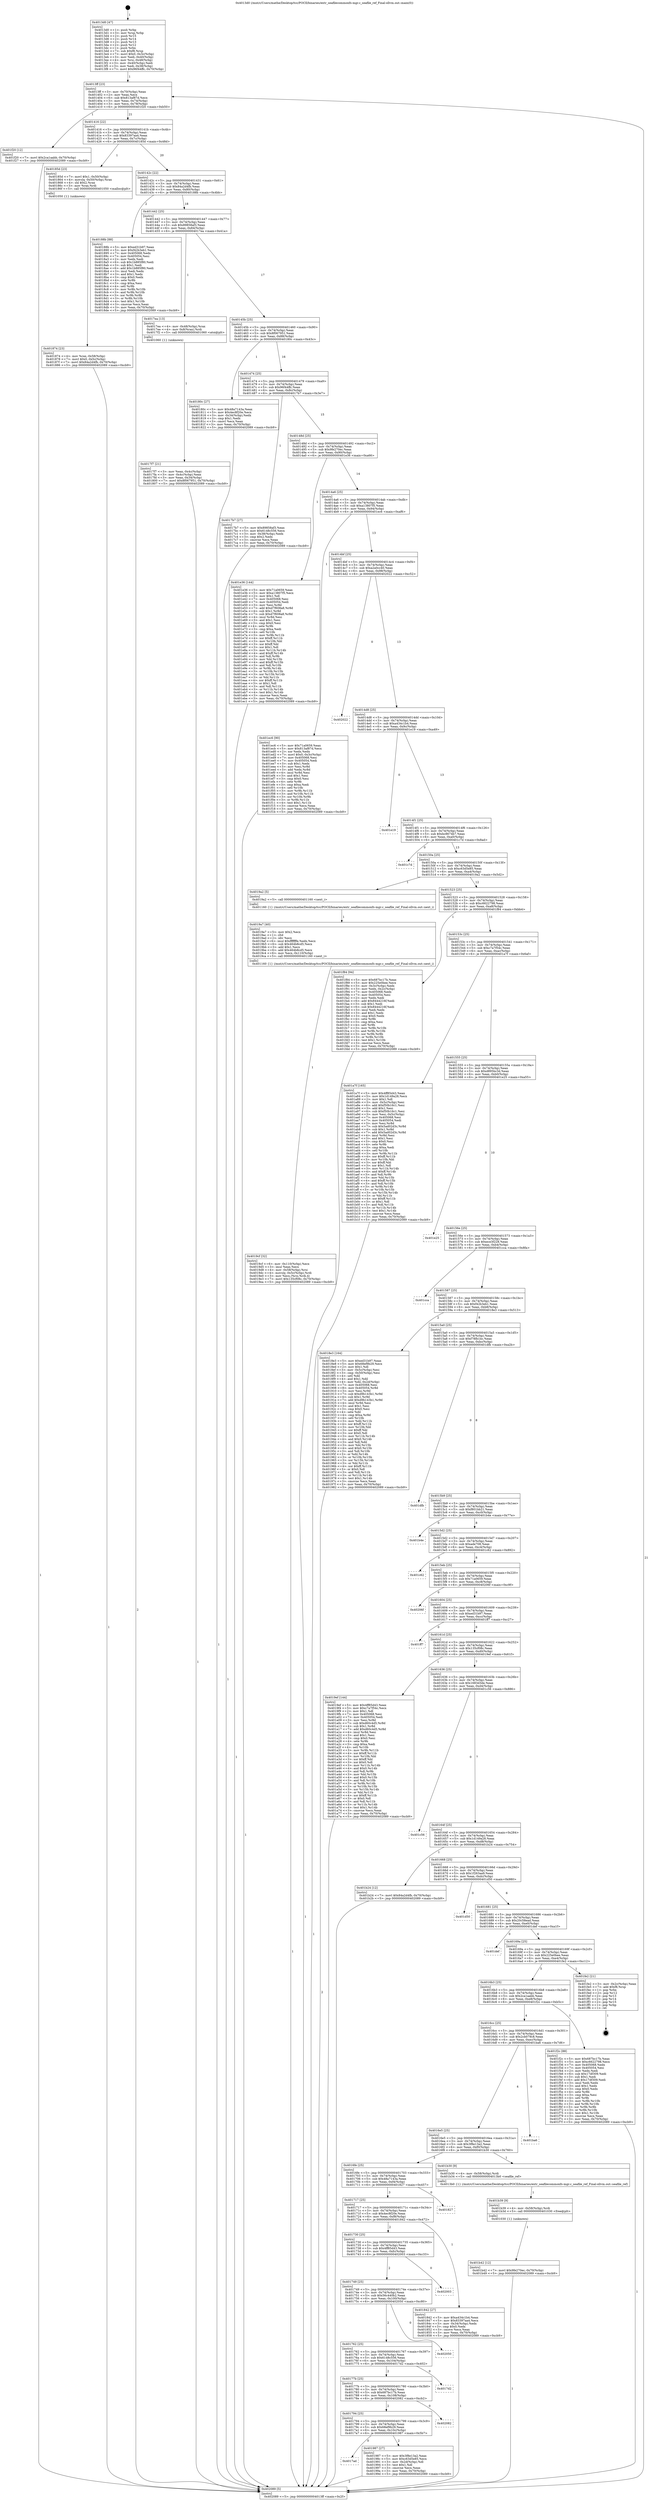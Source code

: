 digraph "0x4013d0" {
  label = "0x4013d0 (/mnt/c/Users/mathe/Desktop/tcc/POCII/binaries/extr_seafilecommonfs-mgr.c_seafile_ref_Final-ollvm.out::main(0))"
  labelloc = "t"
  node[shape=record]

  Entry [label="",width=0.3,height=0.3,shape=circle,fillcolor=black,style=filled]
  "0x4013ff" [label="{
     0x4013ff [23]\l
     | [instrs]\l
     &nbsp;&nbsp;0x4013ff \<+3\>: mov -0x70(%rbp),%eax\l
     &nbsp;&nbsp;0x401402 \<+2\>: mov %eax,%ecx\l
     &nbsp;&nbsp;0x401404 \<+6\>: sub $0x813af87d,%ecx\l
     &nbsp;&nbsp;0x40140a \<+3\>: mov %eax,-0x74(%rbp)\l
     &nbsp;&nbsp;0x40140d \<+3\>: mov %ecx,-0x78(%rbp)\l
     &nbsp;&nbsp;0x401410 \<+6\>: je 0000000000401f20 \<main+0xb50\>\l
  }"]
  "0x401f20" [label="{
     0x401f20 [12]\l
     | [instrs]\l
     &nbsp;&nbsp;0x401f20 \<+7\>: movl $0x2ca1aabb,-0x70(%rbp)\l
     &nbsp;&nbsp;0x401f27 \<+5\>: jmp 0000000000402089 \<main+0xcb9\>\l
  }"]
  "0x401416" [label="{
     0x401416 [22]\l
     | [instrs]\l
     &nbsp;&nbsp;0x401416 \<+5\>: jmp 000000000040141b \<main+0x4b\>\l
     &nbsp;&nbsp;0x40141b \<+3\>: mov -0x74(%rbp),%eax\l
     &nbsp;&nbsp;0x40141e \<+5\>: sub $0x83397aa4,%eax\l
     &nbsp;&nbsp;0x401423 \<+3\>: mov %eax,-0x7c(%rbp)\l
     &nbsp;&nbsp;0x401426 \<+6\>: je 000000000040185d \<main+0x48d\>\l
  }"]
  Exit [label="",width=0.3,height=0.3,shape=circle,fillcolor=black,style=filled,peripheries=2]
  "0x40185d" [label="{
     0x40185d [23]\l
     | [instrs]\l
     &nbsp;&nbsp;0x40185d \<+7\>: movl $0x1,-0x50(%rbp)\l
     &nbsp;&nbsp;0x401864 \<+4\>: movslq -0x50(%rbp),%rax\l
     &nbsp;&nbsp;0x401868 \<+4\>: shl $0x2,%rax\l
     &nbsp;&nbsp;0x40186c \<+3\>: mov %rax,%rdi\l
     &nbsp;&nbsp;0x40186f \<+5\>: call 0000000000401050 \<malloc@plt\>\l
     | [calls]\l
     &nbsp;&nbsp;0x401050 \{1\} (unknown)\l
  }"]
  "0x40142c" [label="{
     0x40142c [22]\l
     | [instrs]\l
     &nbsp;&nbsp;0x40142c \<+5\>: jmp 0000000000401431 \<main+0x61\>\l
     &nbsp;&nbsp;0x401431 \<+3\>: mov -0x74(%rbp),%eax\l
     &nbsp;&nbsp;0x401434 \<+5\>: sub $0x84a2d4fb,%eax\l
     &nbsp;&nbsp;0x401439 \<+3\>: mov %eax,-0x80(%rbp)\l
     &nbsp;&nbsp;0x40143c \<+6\>: je 000000000040188b \<main+0x4bb\>\l
  }"]
  "0x401b42" [label="{
     0x401b42 [12]\l
     | [instrs]\l
     &nbsp;&nbsp;0x401b42 \<+7\>: movl $0x9fe270ec,-0x70(%rbp)\l
     &nbsp;&nbsp;0x401b49 \<+5\>: jmp 0000000000402089 \<main+0xcb9\>\l
  }"]
  "0x40188b" [label="{
     0x40188b [88]\l
     | [instrs]\l
     &nbsp;&nbsp;0x40188b \<+5\>: mov $0xed31b97,%eax\l
     &nbsp;&nbsp;0x401890 \<+5\>: mov $0xf42b3eb1,%ecx\l
     &nbsp;&nbsp;0x401895 \<+7\>: mov 0x405068,%edx\l
     &nbsp;&nbsp;0x40189c \<+7\>: mov 0x405054,%esi\l
     &nbsp;&nbsp;0x4018a3 \<+2\>: mov %edx,%edi\l
     &nbsp;&nbsp;0x4018a5 \<+6\>: sub $0x1b885f80,%edi\l
     &nbsp;&nbsp;0x4018ab \<+3\>: sub $0x1,%edi\l
     &nbsp;&nbsp;0x4018ae \<+6\>: add $0x1b885f80,%edi\l
     &nbsp;&nbsp;0x4018b4 \<+3\>: imul %edi,%edx\l
     &nbsp;&nbsp;0x4018b7 \<+3\>: and $0x1,%edx\l
     &nbsp;&nbsp;0x4018ba \<+3\>: cmp $0x0,%edx\l
     &nbsp;&nbsp;0x4018bd \<+4\>: sete %r8b\l
     &nbsp;&nbsp;0x4018c1 \<+3\>: cmp $0xa,%esi\l
     &nbsp;&nbsp;0x4018c4 \<+4\>: setl %r9b\l
     &nbsp;&nbsp;0x4018c8 \<+3\>: mov %r8b,%r10b\l
     &nbsp;&nbsp;0x4018cb \<+3\>: and %r9b,%r10b\l
     &nbsp;&nbsp;0x4018ce \<+3\>: xor %r9b,%r8b\l
     &nbsp;&nbsp;0x4018d1 \<+3\>: or %r8b,%r10b\l
     &nbsp;&nbsp;0x4018d4 \<+4\>: test $0x1,%r10b\l
     &nbsp;&nbsp;0x4018d8 \<+3\>: cmovne %ecx,%eax\l
     &nbsp;&nbsp;0x4018db \<+3\>: mov %eax,-0x70(%rbp)\l
     &nbsp;&nbsp;0x4018de \<+5\>: jmp 0000000000402089 \<main+0xcb9\>\l
  }"]
  "0x401442" [label="{
     0x401442 [25]\l
     | [instrs]\l
     &nbsp;&nbsp;0x401442 \<+5\>: jmp 0000000000401447 \<main+0x77\>\l
     &nbsp;&nbsp;0x401447 \<+3\>: mov -0x74(%rbp),%eax\l
     &nbsp;&nbsp;0x40144a \<+5\>: sub $0x89858af3,%eax\l
     &nbsp;&nbsp;0x40144f \<+6\>: mov %eax,-0x84(%rbp)\l
     &nbsp;&nbsp;0x401455 \<+6\>: je 00000000004017ea \<main+0x41a\>\l
  }"]
  "0x401b39" [label="{
     0x401b39 [9]\l
     | [instrs]\l
     &nbsp;&nbsp;0x401b39 \<+4\>: mov -0x58(%rbp),%rdi\l
     &nbsp;&nbsp;0x401b3d \<+5\>: call 0000000000401030 \<free@plt\>\l
     | [calls]\l
     &nbsp;&nbsp;0x401030 \{1\} (unknown)\l
  }"]
  "0x4017ea" [label="{
     0x4017ea [13]\l
     | [instrs]\l
     &nbsp;&nbsp;0x4017ea \<+4\>: mov -0x48(%rbp),%rax\l
     &nbsp;&nbsp;0x4017ee \<+4\>: mov 0x8(%rax),%rdi\l
     &nbsp;&nbsp;0x4017f2 \<+5\>: call 0000000000401060 \<atoi@plt\>\l
     | [calls]\l
     &nbsp;&nbsp;0x401060 \{1\} (unknown)\l
  }"]
  "0x40145b" [label="{
     0x40145b [25]\l
     | [instrs]\l
     &nbsp;&nbsp;0x40145b \<+5\>: jmp 0000000000401460 \<main+0x90\>\l
     &nbsp;&nbsp;0x401460 \<+3\>: mov -0x74(%rbp),%eax\l
     &nbsp;&nbsp;0x401463 \<+5\>: sub $0x8f067951,%eax\l
     &nbsp;&nbsp;0x401468 \<+6\>: mov %eax,-0x88(%rbp)\l
     &nbsp;&nbsp;0x40146e \<+6\>: je 000000000040180c \<main+0x43c\>\l
  }"]
  "0x4019cf" [label="{
     0x4019cf [32]\l
     | [instrs]\l
     &nbsp;&nbsp;0x4019cf \<+6\>: mov -0x110(%rbp),%ecx\l
     &nbsp;&nbsp;0x4019d5 \<+3\>: imul %eax,%ecx\l
     &nbsp;&nbsp;0x4019d8 \<+4\>: mov -0x58(%rbp),%rsi\l
     &nbsp;&nbsp;0x4019dc \<+4\>: movslq -0x5c(%rbp),%rdi\l
     &nbsp;&nbsp;0x4019e0 \<+3\>: mov %ecx,(%rsi,%rdi,4)\l
     &nbsp;&nbsp;0x4019e3 \<+7\>: movl $0x135cf08c,-0x70(%rbp)\l
     &nbsp;&nbsp;0x4019ea \<+5\>: jmp 0000000000402089 \<main+0xcb9\>\l
  }"]
  "0x40180c" [label="{
     0x40180c [27]\l
     | [instrs]\l
     &nbsp;&nbsp;0x40180c \<+5\>: mov $0x48a7143a,%eax\l
     &nbsp;&nbsp;0x401811 \<+5\>: mov $0x4ec8f20e,%ecx\l
     &nbsp;&nbsp;0x401816 \<+3\>: mov -0x34(%rbp),%edx\l
     &nbsp;&nbsp;0x401819 \<+3\>: cmp $0x1,%edx\l
     &nbsp;&nbsp;0x40181c \<+3\>: cmovl %ecx,%eax\l
     &nbsp;&nbsp;0x40181f \<+3\>: mov %eax,-0x70(%rbp)\l
     &nbsp;&nbsp;0x401822 \<+5\>: jmp 0000000000402089 \<main+0xcb9\>\l
  }"]
  "0x401474" [label="{
     0x401474 [25]\l
     | [instrs]\l
     &nbsp;&nbsp;0x401474 \<+5\>: jmp 0000000000401479 \<main+0xa9\>\l
     &nbsp;&nbsp;0x401479 \<+3\>: mov -0x74(%rbp),%eax\l
     &nbsp;&nbsp;0x40147c \<+5\>: sub $0x96f44ffc,%eax\l
     &nbsp;&nbsp;0x401481 \<+6\>: mov %eax,-0x8c(%rbp)\l
     &nbsp;&nbsp;0x401487 \<+6\>: je 00000000004017b7 \<main+0x3e7\>\l
  }"]
  "0x4019a7" [label="{
     0x4019a7 [40]\l
     | [instrs]\l
     &nbsp;&nbsp;0x4019a7 \<+5\>: mov $0x2,%ecx\l
     &nbsp;&nbsp;0x4019ac \<+1\>: cltd\l
     &nbsp;&nbsp;0x4019ad \<+2\>: idiv %ecx\l
     &nbsp;&nbsp;0x4019af \<+6\>: imul $0xfffffffe,%edx,%ecx\l
     &nbsp;&nbsp;0x4019b5 \<+6\>: sub $0x464b8cd5,%ecx\l
     &nbsp;&nbsp;0x4019bb \<+3\>: add $0x1,%ecx\l
     &nbsp;&nbsp;0x4019be \<+6\>: add $0x464b8cd5,%ecx\l
     &nbsp;&nbsp;0x4019c4 \<+6\>: mov %ecx,-0x110(%rbp)\l
     &nbsp;&nbsp;0x4019ca \<+5\>: call 0000000000401160 \<next_i\>\l
     | [calls]\l
     &nbsp;&nbsp;0x401160 \{1\} (/mnt/c/Users/mathe/Desktop/tcc/POCII/binaries/extr_seafilecommonfs-mgr.c_seafile_ref_Final-ollvm.out::next_i)\l
  }"]
  "0x4017b7" [label="{
     0x4017b7 [27]\l
     | [instrs]\l
     &nbsp;&nbsp;0x4017b7 \<+5\>: mov $0x89858af3,%eax\l
     &nbsp;&nbsp;0x4017bc \<+5\>: mov $0x6148c556,%ecx\l
     &nbsp;&nbsp;0x4017c1 \<+3\>: mov -0x38(%rbp),%edx\l
     &nbsp;&nbsp;0x4017c4 \<+3\>: cmp $0x2,%edx\l
     &nbsp;&nbsp;0x4017c7 \<+3\>: cmovne %ecx,%eax\l
     &nbsp;&nbsp;0x4017ca \<+3\>: mov %eax,-0x70(%rbp)\l
     &nbsp;&nbsp;0x4017cd \<+5\>: jmp 0000000000402089 \<main+0xcb9\>\l
  }"]
  "0x40148d" [label="{
     0x40148d [25]\l
     | [instrs]\l
     &nbsp;&nbsp;0x40148d \<+5\>: jmp 0000000000401492 \<main+0xc2\>\l
     &nbsp;&nbsp;0x401492 \<+3\>: mov -0x74(%rbp),%eax\l
     &nbsp;&nbsp;0x401495 \<+5\>: sub $0x9fe270ec,%eax\l
     &nbsp;&nbsp;0x40149a \<+6\>: mov %eax,-0x90(%rbp)\l
     &nbsp;&nbsp;0x4014a0 \<+6\>: je 0000000000401e36 \<main+0xa66\>\l
  }"]
  "0x402089" [label="{
     0x402089 [5]\l
     | [instrs]\l
     &nbsp;&nbsp;0x402089 \<+5\>: jmp 00000000004013ff \<main+0x2f\>\l
  }"]
  "0x4013d0" [label="{
     0x4013d0 [47]\l
     | [instrs]\l
     &nbsp;&nbsp;0x4013d0 \<+1\>: push %rbp\l
     &nbsp;&nbsp;0x4013d1 \<+3\>: mov %rsp,%rbp\l
     &nbsp;&nbsp;0x4013d4 \<+2\>: push %r15\l
     &nbsp;&nbsp;0x4013d6 \<+2\>: push %r14\l
     &nbsp;&nbsp;0x4013d8 \<+2\>: push %r13\l
     &nbsp;&nbsp;0x4013da \<+2\>: push %r12\l
     &nbsp;&nbsp;0x4013dc \<+1\>: push %rbx\l
     &nbsp;&nbsp;0x4013dd \<+7\>: sub $0xf8,%rsp\l
     &nbsp;&nbsp;0x4013e4 \<+7\>: movl $0x0,-0x3c(%rbp)\l
     &nbsp;&nbsp;0x4013eb \<+3\>: mov %edi,-0x40(%rbp)\l
     &nbsp;&nbsp;0x4013ee \<+4\>: mov %rsi,-0x48(%rbp)\l
     &nbsp;&nbsp;0x4013f2 \<+3\>: mov -0x40(%rbp),%edi\l
     &nbsp;&nbsp;0x4013f5 \<+3\>: mov %edi,-0x38(%rbp)\l
     &nbsp;&nbsp;0x4013f8 \<+7\>: movl $0x96f44ffc,-0x70(%rbp)\l
  }"]
  "0x4017f7" [label="{
     0x4017f7 [21]\l
     | [instrs]\l
     &nbsp;&nbsp;0x4017f7 \<+3\>: mov %eax,-0x4c(%rbp)\l
     &nbsp;&nbsp;0x4017fa \<+3\>: mov -0x4c(%rbp),%eax\l
     &nbsp;&nbsp;0x4017fd \<+3\>: mov %eax,-0x34(%rbp)\l
     &nbsp;&nbsp;0x401800 \<+7\>: movl $0x8f067951,-0x70(%rbp)\l
     &nbsp;&nbsp;0x401807 \<+5\>: jmp 0000000000402089 \<main+0xcb9\>\l
  }"]
  "0x4017ad" [label="{
     0x4017ad\l
  }", style=dashed]
  "0x401e36" [label="{
     0x401e36 [144]\l
     | [instrs]\l
     &nbsp;&nbsp;0x401e36 \<+5\>: mov $0x71a0659,%eax\l
     &nbsp;&nbsp;0x401e3b \<+5\>: mov $0xa13807f5,%ecx\l
     &nbsp;&nbsp;0x401e40 \<+2\>: mov $0x1,%dl\l
     &nbsp;&nbsp;0x401e42 \<+7\>: mov 0x405068,%esi\l
     &nbsp;&nbsp;0x401e49 \<+7\>: mov 0x405054,%edi\l
     &nbsp;&nbsp;0x401e50 \<+3\>: mov %esi,%r8d\l
     &nbsp;&nbsp;0x401e53 \<+7\>: add $0xd7f608a8,%r8d\l
     &nbsp;&nbsp;0x401e5a \<+4\>: sub $0x1,%r8d\l
     &nbsp;&nbsp;0x401e5e \<+7\>: sub $0xd7f608a8,%r8d\l
     &nbsp;&nbsp;0x401e65 \<+4\>: imul %r8d,%esi\l
     &nbsp;&nbsp;0x401e69 \<+3\>: and $0x1,%esi\l
     &nbsp;&nbsp;0x401e6c \<+3\>: cmp $0x0,%esi\l
     &nbsp;&nbsp;0x401e6f \<+4\>: sete %r9b\l
     &nbsp;&nbsp;0x401e73 \<+3\>: cmp $0xa,%edi\l
     &nbsp;&nbsp;0x401e76 \<+4\>: setl %r10b\l
     &nbsp;&nbsp;0x401e7a \<+3\>: mov %r9b,%r11b\l
     &nbsp;&nbsp;0x401e7d \<+4\>: xor $0xff,%r11b\l
     &nbsp;&nbsp;0x401e81 \<+3\>: mov %r10b,%bl\l
     &nbsp;&nbsp;0x401e84 \<+3\>: xor $0xff,%bl\l
     &nbsp;&nbsp;0x401e87 \<+3\>: xor $0x1,%dl\l
     &nbsp;&nbsp;0x401e8a \<+3\>: mov %r11b,%r14b\l
     &nbsp;&nbsp;0x401e8d \<+4\>: and $0xff,%r14b\l
     &nbsp;&nbsp;0x401e91 \<+3\>: and %dl,%r9b\l
     &nbsp;&nbsp;0x401e94 \<+3\>: mov %bl,%r15b\l
     &nbsp;&nbsp;0x401e97 \<+4\>: and $0xff,%r15b\l
     &nbsp;&nbsp;0x401e9b \<+3\>: and %dl,%r10b\l
     &nbsp;&nbsp;0x401e9e \<+3\>: or %r9b,%r14b\l
     &nbsp;&nbsp;0x401ea1 \<+3\>: or %r10b,%r15b\l
     &nbsp;&nbsp;0x401ea4 \<+3\>: xor %r15b,%r14b\l
     &nbsp;&nbsp;0x401ea7 \<+3\>: or %bl,%r11b\l
     &nbsp;&nbsp;0x401eaa \<+4\>: xor $0xff,%r11b\l
     &nbsp;&nbsp;0x401eae \<+3\>: or $0x1,%dl\l
     &nbsp;&nbsp;0x401eb1 \<+3\>: and %dl,%r11b\l
     &nbsp;&nbsp;0x401eb4 \<+3\>: or %r11b,%r14b\l
     &nbsp;&nbsp;0x401eb7 \<+4\>: test $0x1,%r14b\l
     &nbsp;&nbsp;0x401ebb \<+3\>: cmovne %ecx,%eax\l
     &nbsp;&nbsp;0x401ebe \<+3\>: mov %eax,-0x70(%rbp)\l
     &nbsp;&nbsp;0x401ec1 \<+5\>: jmp 0000000000402089 \<main+0xcb9\>\l
  }"]
  "0x4014a6" [label="{
     0x4014a6 [25]\l
     | [instrs]\l
     &nbsp;&nbsp;0x4014a6 \<+5\>: jmp 00000000004014ab \<main+0xdb\>\l
     &nbsp;&nbsp;0x4014ab \<+3\>: mov -0x74(%rbp),%eax\l
     &nbsp;&nbsp;0x4014ae \<+5\>: sub $0xa13807f5,%eax\l
     &nbsp;&nbsp;0x4014b3 \<+6\>: mov %eax,-0x94(%rbp)\l
     &nbsp;&nbsp;0x4014b9 \<+6\>: je 0000000000401ec6 \<main+0xaf6\>\l
  }"]
  "0x401987" [label="{
     0x401987 [27]\l
     | [instrs]\l
     &nbsp;&nbsp;0x401987 \<+5\>: mov $0x3f8e13a2,%eax\l
     &nbsp;&nbsp;0x40198c \<+5\>: mov $0xc63d5e85,%ecx\l
     &nbsp;&nbsp;0x401991 \<+3\>: mov -0x2d(%rbp),%dl\l
     &nbsp;&nbsp;0x401994 \<+3\>: test $0x1,%dl\l
     &nbsp;&nbsp;0x401997 \<+3\>: cmovne %ecx,%eax\l
     &nbsp;&nbsp;0x40199a \<+3\>: mov %eax,-0x70(%rbp)\l
     &nbsp;&nbsp;0x40199d \<+5\>: jmp 0000000000402089 \<main+0xcb9\>\l
  }"]
  "0x401ec6" [label="{
     0x401ec6 [90]\l
     | [instrs]\l
     &nbsp;&nbsp;0x401ec6 \<+5\>: mov $0x71a0659,%eax\l
     &nbsp;&nbsp;0x401ecb \<+5\>: mov $0x813af87d,%ecx\l
     &nbsp;&nbsp;0x401ed0 \<+2\>: xor %edx,%edx\l
     &nbsp;&nbsp;0x401ed2 \<+7\>: movl $0x0,-0x3c(%rbp)\l
     &nbsp;&nbsp;0x401ed9 \<+7\>: mov 0x405068,%esi\l
     &nbsp;&nbsp;0x401ee0 \<+7\>: mov 0x405054,%edi\l
     &nbsp;&nbsp;0x401ee7 \<+3\>: sub $0x1,%edx\l
     &nbsp;&nbsp;0x401eea \<+3\>: mov %esi,%r8d\l
     &nbsp;&nbsp;0x401eed \<+3\>: add %edx,%r8d\l
     &nbsp;&nbsp;0x401ef0 \<+4\>: imul %r8d,%esi\l
     &nbsp;&nbsp;0x401ef4 \<+3\>: and $0x1,%esi\l
     &nbsp;&nbsp;0x401ef7 \<+3\>: cmp $0x0,%esi\l
     &nbsp;&nbsp;0x401efa \<+4\>: sete %r9b\l
     &nbsp;&nbsp;0x401efe \<+3\>: cmp $0xa,%edi\l
     &nbsp;&nbsp;0x401f01 \<+4\>: setl %r10b\l
     &nbsp;&nbsp;0x401f05 \<+3\>: mov %r9b,%r11b\l
     &nbsp;&nbsp;0x401f08 \<+3\>: and %r10b,%r11b\l
     &nbsp;&nbsp;0x401f0b \<+3\>: xor %r10b,%r9b\l
     &nbsp;&nbsp;0x401f0e \<+3\>: or %r9b,%r11b\l
     &nbsp;&nbsp;0x401f11 \<+4\>: test $0x1,%r11b\l
     &nbsp;&nbsp;0x401f15 \<+3\>: cmovne %ecx,%eax\l
     &nbsp;&nbsp;0x401f18 \<+3\>: mov %eax,-0x70(%rbp)\l
     &nbsp;&nbsp;0x401f1b \<+5\>: jmp 0000000000402089 \<main+0xcb9\>\l
  }"]
  "0x4014bf" [label="{
     0x4014bf [25]\l
     | [instrs]\l
     &nbsp;&nbsp;0x4014bf \<+5\>: jmp 00000000004014c4 \<main+0xf4\>\l
     &nbsp;&nbsp;0x4014c4 \<+3\>: mov -0x74(%rbp),%eax\l
     &nbsp;&nbsp;0x4014c7 \<+5\>: sub $0xa2a0cc40,%eax\l
     &nbsp;&nbsp;0x4014cc \<+6\>: mov %eax,-0x98(%rbp)\l
     &nbsp;&nbsp;0x4014d2 \<+6\>: je 0000000000402022 \<main+0xc52\>\l
  }"]
  "0x401794" [label="{
     0x401794 [25]\l
     | [instrs]\l
     &nbsp;&nbsp;0x401794 \<+5\>: jmp 0000000000401799 \<main+0x3c9\>\l
     &nbsp;&nbsp;0x401799 \<+3\>: mov -0x74(%rbp),%eax\l
     &nbsp;&nbsp;0x40179c \<+5\>: sub $0x68ef9b29,%eax\l
     &nbsp;&nbsp;0x4017a1 \<+6\>: mov %eax,-0x10c(%rbp)\l
     &nbsp;&nbsp;0x4017a7 \<+6\>: je 0000000000401987 \<main+0x5b7\>\l
  }"]
  "0x402022" [label="{
     0x402022\l
  }", style=dashed]
  "0x4014d8" [label="{
     0x4014d8 [25]\l
     | [instrs]\l
     &nbsp;&nbsp;0x4014d8 \<+5\>: jmp 00000000004014dd \<main+0x10d\>\l
     &nbsp;&nbsp;0x4014dd \<+3\>: mov -0x74(%rbp),%eax\l
     &nbsp;&nbsp;0x4014e0 \<+5\>: sub $0xa434c1b4,%eax\l
     &nbsp;&nbsp;0x4014e5 \<+6\>: mov %eax,-0x9c(%rbp)\l
     &nbsp;&nbsp;0x4014eb \<+6\>: je 0000000000401e19 \<main+0xa49\>\l
  }"]
  "0x402082" [label="{
     0x402082\l
  }", style=dashed]
  "0x401e19" [label="{
     0x401e19\l
  }", style=dashed]
  "0x4014f1" [label="{
     0x4014f1 [25]\l
     | [instrs]\l
     &nbsp;&nbsp;0x4014f1 \<+5\>: jmp 00000000004014f6 \<main+0x126\>\l
     &nbsp;&nbsp;0x4014f6 \<+3\>: mov -0x74(%rbp),%eax\l
     &nbsp;&nbsp;0x4014f9 \<+5\>: sub $0xbc8674b7,%eax\l
     &nbsp;&nbsp;0x4014fe \<+6\>: mov %eax,-0xa0(%rbp)\l
     &nbsp;&nbsp;0x401504 \<+6\>: je 0000000000401c7d \<main+0x8ad\>\l
  }"]
  "0x40177b" [label="{
     0x40177b [25]\l
     | [instrs]\l
     &nbsp;&nbsp;0x40177b \<+5\>: jmp 0000000000401780 \<main+0x3b0\>\l
     &nbsp;&nbsp;0x401780 \<+3\>: mov -0x74(%rbp),%eax\l
     &nbsp;&nbsp;0x401783 \<+5\>: sub $0x687bc17b,%eax\l
     &nbsp;&nbsp;0x401788 \<+6\>: mov %eax,-0x108(%rbp)\l
     &nbsp;&nbsp;0x40178e \<+6\>: je 0000000000402082 \<main+0xcb2\>\l
  }"]
  "0x401c7d" [label="{
     0x401c7d\l
  }", style=dashed]
  "0x40150a" [label="{
     0x40150a [25]\l
     | [instrs]\l
     &nbsp;&nbsp;0x40150a \<+5\>: jmp 000000000040150f \<main+0x13f\>\l
     &nbsp;&nbsp;0x40150f \<+3\>: mov -0x74(%rbp),%eax\l
     &nbsp;&nbsp;0x401512 \<+5\>: sub $0xc63d5e85,%eax\l
     &nbsp;&nbsp;0x401517 \<+6\>: mov %eax,-0xa4(%rbp)\l
     &nbsp;&nbsp;0x40151d \<+6\>: je 00000000004019a2 \<main+0x5d2\>\l
  }"]
  "0x4017d2" [label="{
     0x4017d2\l
  }", style=dashed]
  "0x4019a2" [label="{
     0x4019a2 [5]\l
     | [instrs]\l
     &nbsp;&nbsp;0x4019a2 \<+5\>: call 0000000000401160 \<next_i\>\l
     | [calls]\l
     &nbsp;&nbsp;0x401160 \{1\} (/mnt/c/Users/mathe/Desktop/tcc/POCII/binaries/extr_seafilecommonfs-mgr.c_seafile_ref_Final-ollvm.out::next_i)\l
  }"]
  "0x401523" [label="{
     0x401523 [25]\l
     | [instrs]\l
     &nbsp;&nbsp;0x401523 \<+5\>: jmp 0000000000401528 \<main+0x158\>\l
     &nbsp;&nbsp;0x401528 \<+3\>: mov -0x74(%rbp),%eax\l
     &nbsp;&nbsp;0x40152b \<+5\>: sub $0xc6622798,%eax\l
     &nbsp;&nbsp;0x401530 \<+6\>: mov %eax,-0xa8(%rbp)\l
     &nbsp;&nbsp;0x401536 \<+6\>: je 0000000000401f84 \<main+0xbb4\>\l
  }"]
  "0x401762" [label="{
     0x401762 [25]\l
     | [instrs]\l
     &nbsp;&nbsp;0x401762 \<+5\>: jmp 0000000000401767 \<main+0x397\>\l
     &nbsp;&nbsp;0x401767 \<+3\>: mov -0x74(%rbp),%eax\l
     &nbsp;&nbsp;0x40176a \<+5\>: sub $0x6148c556,%eax\l
     &nbsp;&nbsp;0x40176f \<+6\>: mov %eax,-0x104(%rbp)\l
     &nbsp;&nbsp;0x401775 \<+6\>: je 00000000004017d2 \<main+0x402\>\l
  }"]
  "0x401f84" [label="{
     0x401f84 [94]\l
     | [instrs]\l
     &nbsp;&nbsp;0x401f84 \<+5\>: mov $0x687bc17b,%eax\l
     &nbsp;&nbsp;0x401f89 \<+5\>: mov $0x225e0bee,%ecx\l
     &nbsp;&nbsp;0x401f8e \<+3\>: mov -0x3c(%rbp),%edx\l
     &nbsp;&nbsp;0x401f91 \<+3\>: mov %edx,-0x2c(%rbp)\l
     &nbsp;&nbsp;0x401f94 \<+7\>: mov 0x405068,%edx\l
     &nbsp;&nbsp;0x401f9b \<+7\>: mov 0x405054,%esi\l
     &nbsp;&nbsp;0x401fa2 \<+2\>: mov %edx,%edi\l
     &nbsp;&nbsp;0x401fa4 \<+6\>: add $0x8444216f,%edi\l
     &nbsp;&nbsp;0x401faa \<+3\>: sub $0x1,%edi\l
     &nbsp;&nbsp;0x401fad \<+6\>: sub $0x8444216f,%edi\l
     &nbsp;&nbsp;0x401fb3 \<+3\>: imul %edi,%edx\l
     &nbsp;&nbsp;0x401fb6 \<+3\>: and $0x1,%edx\l
     &nbsp;&nbsp;0x401fb9 \<+3\>: cmp $0x0,%edx\l
     &nbsp;&nbsp;0x401fbc \<+4\>: sete %r8b\l
     &nbsp;&nbsp;0x401fc0 \<+3\>: cmp $0xa,%esi\l
     &nbsp;&nbsp;0x401fc3 \<+4\>: setl %r9b\l
     &nbsp;&nbsp;0x401fc7 \<+3\>: mov %r8b,%r10b\l
     &nbsp;&nbsp;0x401fca \<+3\>: and %r9b,%r10b\l
     &nbsp;&nbsp;0x401fcd \<+3\>: xor %r9b,%r8b\l
     &nbsp;&nbsp;0x401fd0 \<+3\>: or %r8b,%r10b\l
     &nbsp;&nbsp;0x401fd3 \<+4\>: test $0x1,%r10b\l
     &nbsp;&nbsp;0x401fd7 \<+3\>: cmovne %ecx,%eax\l
     &nbsp;&nbsp;0x401fda \<+3\>: mov %eax,-0x70(%rbp)\l
     &nbsp;&nbsp;0x401fdd \<+5\>: jmp 0000000000402089 \<main+0xcb9\>\l
  }"]
  "0x40153c" [label="{
     0x40153c [25]\l
     | [instrs]\l
     &nbsp;&nbsp;0x40153c \<+5\>: jmp 0000000000401541 \<main+0x171\>\l
     &nbsp;&nbsp;0x401541 \<+3\>: mov -0x74(%rbp),%eax\l
     &nbsp;&nbsp;0x401544 \<+5\>: sub $0xc7a7f54c,%eax\l
     &nbsp;&nbsp;0x401549 \<+6\>: mov %eax,-0xac(%rbp)\l
     &nbsp;&nbsp;0x40154f \<+6\>: je 0000000000401a7f \<main+0x6af\>\l
  }"]
  "0x402050" [label="{
     0x402050\l
  }", style=dashed]
  "0x401a7f" [label="{
     0x401a7f [165]\l
     | [instrs]\l
     &nbsp;&nbsp;0x401a7f \<+5\>: mov $0x4ff85d43,%eax\l
     &nbsp;&nbsp;0x401a84 \<+5\>: mov $0x1d149a28,%ecx\l
     &nbsp;&nbsp;0x401a89 \<+2\>: mov $0x1,%dl\l
     &nbsp;&nbsp;0x401a8b \<+3\>: mov -0x5c(%rbp),%esi\l
     &nbsp;&nbsp;0x401a8e \<+6\>: add $0xf50b16c1,%esi\l
     &nbsp;&nbsp;0x401a94 \<+3\>: add $0x1,%esi\l
     &nbsp;&nbsp;0x401a97 \<+6\>: sub $0xf50b16c1,%esi\l
     &nbsp;&nbsp;0x401a9d \<+3\>: mov %esi,-0x5c(%rbp)\l
     &nbsp;&nbsp;0x401aa0 \<+7\>: mov 0x405068,%esi\l
     &nbsp;&nbsp;0x401aa7 \<+7\>: mov 0x405054,%edi\l
     &nbsp;&nbsp;0x401aae \<+3\>: mov %esi,%r8d\l
     &nbsp;&nbsp;0x401ab1 \<+7\>: sub $0x5ad02d3c,%r8d\l
     &nbsp;&nbsp;0x401ab8 \<+4\>: sub $0x1,%r8d\l
     &nbsp;&nbsp;0x401abc \<+7\>: add $0x5ad02d3c,%r8d\l
     &nbsp;&nbsp;0x401ac3 \<+4\>: imul %r8d,%esi\l
     &nbsp;&nbsp;0x401ac7 \<+3\>: and $0x1,%esi\l
     &nbsp;&nbsp;0x401aca \<+3\>: cmp $0x0,%esi\l
     &nbsp;&nbsp;0x401acd \<+4\>: sete %r9b\l
     &nbsp;&nbsp;0x401ad1 \<+3\>: cmp $0xa,%edi\l
     &nbsp;&nbsp;0x401ad4 \<+4\>: setl %r10b\l
     &nbsp;&nbsp;0x401ad8 \<+3\>: mov %r9b,%r11b\l
     &nbsp;&nbsp;0x401adb \<+4\>: xor $0xff,%r11b\l
     &nbsp;&nbsp;0x401adf \<+3\>: mov %r10b,%bl\l
     &nbsp;&nbsp;0x401ae2 \<+3\>: xor $0xff,%bl\l
     &nbsp;&nbsp;0x401ae5 \<+3\>: xor $0x1,%dl\l
     &nbsp;&nbsp;0x401ae8 \<+3\>: mov %r11b,%r14b\l
     &nbsp;&nbsp;0x401aeb \<+4\>: and $0xff,%r14b\l
     &nbsp;&nbsp;0x401aef \<+3\>: and %dl,%r9b\l
     &nbsp;&nbsp;0x401af2 \<+3\>: mov %bl,%r15b\l
     &nbsp;&nbsp;0x401af5 \<+4\>: and $0xff,%r15b\l
     &nbsp;&nbsp;0x401af9 \<+3\>: and %dl,%r10b\l
     &nbsp;&nbsp;0x401afc \<+3\>: or %r9b,%r14b\l
     &nbsp;&nbsp;0x401aff \<+3\>: or %r10b,%r15b\l
     &nbsp;&nbsp;0x401b02 \<+3\>: xor %r15b,%r14b\l
     &nbsp;&nbsp;0x401b05 \<+3\>: or %bl,%r11b\l
     &nbsp;&nbsp;0x401b08 \<+4\>: xor $0xff,%r11b\l
     &nbsp;&nbsp;0x401b0c \<+3\>: or $0x1,%dl\l
     &nbsp;&nbsp;0x401b0f \<+3\>: and %dl,%r11b\l
     &nbsp;&nbsp;0x401b12 \<+3\>: or %r11b,%r14b\l
     &nbsp;&nbsp;0x401b15 \<+4\>: test $0x1,%r14b\l
     &nbsp;&nbsp;0x401b19 \<+3\>: cmovne %ecx,%eax\l
     &nbsp;&nbsp;0x401b1c \<+3\>: mov %eax,-0x70(%rbp)\l
     &nbsp;&nbsp;0x401b1f \<+5\>: jmp 0000000000402089 \<main+0xcb9\>\l
  }"]
  "0x401555" [label="{
     0x401555 [25]\l
     | [instrs]\l
     &nbsp;&nbsp;0x401555 \<+5\>: jmp 000000000040155a \<main+0x18a\>\l
     &nbsp;&nbsp;0x40155a \<+3\>: mov -0x74(%rbp),%eax\l
     &nbsp;&nbsp;0x40155d \<+5\>: sub $0xd895bc3d,%eax\l
     &nbsp;&nbsp;0x401562 \<+6\>: mov %eax,-0xb0(%rbp)\l
     &nbsp;&nbsp;0x401568 \<+6\>: je 0000000000401e25 \<main+0xa55\>\l
  }"]
  "0x401749" [label="{
     0x401749 [25]\l
     | [instrs]\l
     &nbsp;&nbsp;0x401749 \<+5\>: jmp 000000000040174e \<main+0x37e\>\l
     &nbsp;&nbsp;0x40174e \<+3\>: mov -0x74(%rbp),%eax\l
     &nbsp;&nbsp;0x401751 \<+5\>: sub $0x56c440b2,%eax\l
     &nbsp;&nbsp;0x401756 \<+6\>: mov %eax,-0x100(%rbp)\l
     &nbsp;&nbsp;0x40175c \<+6\>: je 0000000000402050 \<main+0xc80\>\l
  }"]
  "0x401e25" [label="{
     0x401e25\l
  }", style=dashed]
  "0x40156e" [label="{
     0x40156e [25]\l
     | [instrs]\l
     &nbsp;&nbsp;0x40156e \<+5\>: jmp 0000000000401573 \<main+0x1a3\>\l
     &nbsp;&nbsp;0x401573 \<+3\>: mov -0x74(%rbp),%eax\l
     &nbsp;&nbsp;0x401576 \<+5\>: sub $0xece3f228,%eax\l
     &nbsp;&nbsp;0x40157b \<+6\>: mov %eax,-0xb4(%rbp)\l
     &nbsp;&nbsp;0x401581 \<+6\>: je 0000000000401cca \<main+0x8fa\>\l
  }"]
  "0x402003" [label="{
     0x402003\l
  }", style=dashed]
  "0x401cca" [label="{
     0x401cca\l
  }", style=dashed]
  "0x401587" [label="{
     0x401587 [25]\l
     | [instrs]\l
     &nbsp;&nbsp;0x401587 \<+5\>: jmp 000000000040158c \<main+0x1bc\>\l
     &nbsp;&nbsp;0x40158c \<+3\>: mov -0x74(%rbp),%eax\l
     &nbsp;&nbsp;0x40158f \<+5\>: sub $0xf42b3eb1,%eax\l
     &nbsp;&nbsp;0x401594 \<+6\>: mov %eax,-0xb8(%rbp)\l
     &nbsp;&nbsp;0x40159a \<+6\>: je 00000000004018e3 \<main+0x513\>\l
  }"]
  "0x401874" [label="{
     0x401874 [23]\l
     | [instrs]\l
     &nbsp;&nbsp;0x401874 \<+4\>: mov %rax,-0x58(%rbp)\l
     &nbsp;&nbsp;0x401878 \<+7\>: movl $0x0,-0x5c(%rbp)\l
     &nbsp;&nbsp;0x40187f \<+7\>: movl $0x84a2d4fb,-0x70(%rbp)\l
     &nbsp;&nbsp;0x401886 \<+5\>: jmp 0000000000402089 \<main+0xcb9\>\l
  }"]
  "0x4018e3" [label="{
     0x4018e3 [164]\l
     | [instrs]\l
     &nbsp;&nbsp;0x4018e3 \<+5\>: mov $0xed31b97,%eax\l
     &nbsp;&nbsp;0x4018e8 \<+5\>: mov $0x68ef9b29,%ecx\l
     &nbsp;&nbsp;0x4018ed \<+2\>: mov $0x1,%dl\l
     &nbsp;&nbsp;0x4018ef \<+3\>: mov -0x5c(%rbp),%esi\l
     &nbsp;&nbsp;0x4018f2 \<+3\>: cmp -0x50(%rbp),%esi\l
     &nbsp;&nbsp;0x4018f5 \<+4\>: setl %dil\l
     &nbsp;&nbsp;0x4018f9 \<+4\>: and $0x1,%dil\l
     &nbsp;&nbsp;0x4018fd \<+4\>: mov %dil,-0x2d(%rbp)\l
     &nbsp;&nbsp;0x401901 \<+7\>: mov 0x405068,%esi\l
     &nbsp;&nbsp;0x401908 \<+8\>: mov 0x405054,%r8d\l
     &nbsp;&nbsp;0x401910 \<+3\>: mov %esi,%r9d\l
     &nbsp;&nbsp;0x401913 \<+7\>: sub $0xd9b143b1,%r9d\l
     &nbsp;&nbsp;0x40191a \<+4\>: sub $0x1,%r9d\l
     &nbsp;&nbsp;0x40191e \<+7\>: add $0xd9b143b1,%r9d\l
     &nbsp;&nbsp;0x401925 \<+4\>: imul %r9d,%esi\l
     &nbsp;&nbsp;0x401929 \<+3\>: and $0x1,%esi\l
     &nbsp;&nbsp;0x40192c \<+3\>: cmp $0x0,%esi\l
     &nbsp;&nbsp;0x40192f \<+4\>: sete %dil\l
     &nbsp;&nbsp;0x401933 \<+4\>: cmp $0xa,%r8d\l
     &nbsp;&nbsp;0x401937 \<+4\>: setl %r10b\l
     &nbsp;&nbsp;0x40193b \<+3\>: mov %dil,%r11b\l
     &nbsp;&nbsp;0x40193e \<+4\>: xor $0xff,%r11b\l
     &nbsp;&nbsp;0x401942 \<+3\>: mov %r10b,%bl\l
     &nbsp;&nbsp;0x401945 \<+3\>: xor $0xff,%bl\l
     &nbsp;&nbsp;0x401948 \<+3\>: xor $0x0,%dl\l
     &nbsp;&nbsp;0x40194b \<+3\>: mov %r11b,%r14b\l
     &nbsp;&nbsp;0x40194e \<+4\>: and $0x0,%r14b\l
     &nbsp;&nbsp;0x401952 \<+3\>: and %dl,%dil\l
     &nbsp;&nbsp;0x401955 \<+3\>: mov %bl,%r15b\l
     &nbsp;&nbsp;0x401958 \<+4\>: and $0x0,%r15b\l
     &nbsp;&nbsp;0x40195c \<+3\>: and %dl,%r10b\l
     &nbsp;&nbsp;0x40195f \<+3\>: or %dil,%r14b\l
     &nbsp;&nbsp;0x401962 \<+3\>: or %r10b,%r15b\l
     &nbsp;&nbsp;0x401965 \<+3\>: xor %r15b,%r14b\l
     &nbsp;&nbsp;0x401968 \<+3\>: or %bl,%r11b\l
     &nbsp;&nbsp;0x40196b \<+4\>: xor $0xff,%r11b\l
     &nbsp;&nbsp;0x40196f \<+3\>: or $0x0,%dl\l
     &nbsp;&nbsp;0x401972 \<+3\>: and %dl,%r11b\l
     &nbsp;&nbsp;0x401975 \<+3\>: or %r11b,%r14b\l
     &nbsp;&nbsp;0x401978 \<+4\>: test $0x1,%r14b\l
     &nbsp;&nbsp;0x40197c \<+3\>: cmovne %ecx,%eax\l
     &nbsp;&nbsp;0x40197f \<+3\>: mov %eax,-0x70(%rbp)\l
     &nbsp;&nbsp;0x401982 \<+5\>: jmp 0000000000402089 \<main+0xcb9\>\l
  }"]
  "0x4015a0" [label="{
     0x4015a0 [25]\l
     | [instrs]\l
     &nbsp;&nbsp;0x4015a0 \<+5\>: jmp 00000000004015a5 \<main+0x1d5\>\l
     &nbsp;&nbsp;0x4015a5 \<+3\>: mov -0x74(%rbp),%eax\l
     &nbsp;&nbsp;0x4015a8 \<+5\>: sub $0xf78fb1bc,%eax\l
     &nbsp;&nbsp;0x4015ad \<+6\>: mov %eax,-0xbc(%rbp)\l
     &nbsp;&nbsp;0x4015b3 \<+6\>: je 0000000000401dfb \<main+0xa2b\>\l
  }"]
  "0x401730" [label="{
     0x401730 [25]\l
     | [instrs]\l
     &nbsp;&nbsp;0x401730 \<+5\>: jmp 0000000000401735 \<main+0x365\>\l
     &nbsp;&nbsp;0x401735 \<+3\>: mov -0x74(%rbp),%eax\l
     &nbsp;&nbsp;0x401738 \<+5\>: sub $0x4ff85d43,%eax\l
     &nbsp;&nbsp;0x40173d \<+6\>: mov %eax,-0xfc(%rbp)\l
     &nbsp;&nbsp;0x401743 \<+6\>: je 0000000000402003 \<main+0xc33\>\l
  }"]
  "0x401dfb" [label="{
     0x401dfb\l
  }", style=dashed]
  "0x4015b9" [label="{
     0x4015b9 [25]\l
     | [instrs]\l
     &nbsp;&nbsp;0x4015b9 \<+5\>: jmp 00000000004015be \<main+0x1ee\>\l
     &nbsp;&nbsp;0x4015be \<+3\>: mov -0x74(%rbp),%eax\l
     &nbsp;&nbsp;0x4015c1 \<+5\>: sub $0xf801bb21,%eax\l
     &nbsp;&nbsp;0x4015c6 \<+6\>: mov %eax,-0xc0(%rbp)\l
     &nbsp;&nbsp;0x4015cc \<+6\>: je 0000000000401b4e \<main+0x77e\>\l
  }"]
  "0x401842" [label="{
     0x401842 [27]\l
     | [instrs]\l
     &nbsp;&nbsp;0x401842 \<+5\>: mov $0xa434c1b4,%eax\l
     &nbsp;&nbsp;0x401847 \<+5\>: mov $0x83397aa4,%ecx\l
     &nbsp;&nbsp;0x40184c \<+3\>: mov -0x34(%rbp),%edx\l
     &nbsp;&nbsp;0x40184f \<+3\>: cmp $0x0,%edx\l
     &nbsp;&nbsp;0x401852 \<+3\>: cmove %ecx,%eax\l
     &nbsp;&nbsp;0x401855 \<+3\>: mov %eax,-0x70(%rbp)\l
     &nbsp;&nbsp;0x401858 \<+5\>: jmp 0000000000402089 \<main+0xcb9\>\l
  }"]
  "0x401b4e" [label="{
     0x401b4e\l
  }", style=dashed]
  "0x4015d2" [label="{
     0x4015d2 [25]\l
     | [instrs]\l
     &nbsp;&nbsp;0x4015d2 \<+5\>: jmp 00000000004015d7 \<main+0x207\>\l
     &nbsp;&nbsp;0x4015d7 \<+3\>: mov -0x74(%rbp),%eax\l
     &nbsp;&nbsp;0x4015da \<+5\>: sub $0xade708,%eax\l
     &nbsp;&nbsp;0x4015df \<+6\>: mov %eax,-0xc4(%rbp)\l
     &nbsp;&nbsp;0x4015e5 \<+6\>: je 0000000000401c62 \<main+0x892\>\l
  }"]
  "0x401717" [label="{
     0x401717 [25]\l
     | [instrs]\l
     &nbsp;&nbsp;0x401717 \<+5\>: jmp 000000000040171c \<main+0x34c\>\l
     &nbsp;&nbsp;0x40171c \<+3\>: mov -0x74(%rbp),%eax\l
     &nbsp;&nbsp;0x40171f \<+5\>: sub $0x4ec8f20e,%eax\l
     &nbsp;&nbsp;0x401724 \<+6\>: mov %eax,-0xf8(%rbp)\l
     &nbsp;&nbsp;0x40172a \<+6\>: je 0000000000401842 \<main+0x472\>\l
  }"]
  "0x401c62" [label="{
     0x401c62\l
  }", style=dashed]
  "0x4015eb" [label="{
     0x4015eb [25]\l
     | [instrs]\l
     &nbsp;&nbsp;0x4015eb \<+5\>: jmp 00000000004015f0 \<main+0x220\>\l
     &nbsp;&nbsp;0x4015f0 \<+3\>: mov -0x74(%rbp),%eax\l
     &nbsp;&nbsp;0x4015f3 \<+5\>: sub $0x71a0659,%eax\l
     &nbsp;&nbsp;0x4015f8 \<+6\>: mov %eax,-0xc8(%rbp)\l
     &nbsp;&nbsp;0x4015fe \<+6\>: je 000000000040206f \<main+0xc9f\>\l
  }"]
  "0x401827" [label="{
     0x401827\l
  }", style=dashed]
  "0x40206f" [label="{
     0x40206f\l
  }", style=dashed]
  "0x401604" [label="{
     0x401604 [25]\l
     | [instrs]\l
     &nbsp;&nbsp;0x401604 \<+5\>: jmp 0000000000401609 \<main+0x239\>\l
     &nbsp;&nbsp;0x401609 \<+3\>: mov -0x74(%rbp),%eax\l
     &nbsp;&nbsp;0x40160c \<+5\>: sub $0xed31b97,%eax\l
     &nbsp;&nbsp;0x401611 \<+6\>: mov %eax,-0xcc(%rbp)\l
     &nbsp;&nbsp;0x401617 \<+6\>: je 0000000000401ff7 \<main+0xc27\>\l
  }"]
  "0x4016fe" [label="{
     0x4016fe [25]\l
     | [instrs]\l
     &nbsp;&nbsp;0x4016fe \<+5\>: jmp 0000000000401703 \<main+0x333\>\l
     &nbsp;&nbsp;0x401703 \<+3\>: mov -0x74(%rbp),%eax\l
     &nbsp;&nbsp;0x401706 \<+5\>: sub $0x48a7143a,%eax\l
     &nbsp;&nbsp;0x40170b \<+6\>: mov %eax,-0xf4(%rbp)\l
     &nbsp;&nbsp;0x401711 \<+6\>: je 0000000000401827 \<main+0x457\>\l
  }"]
  "0x401ff7" [label="{
     0x401ff7\l
  }", style=dashed]
  "0x40161d" [label="{
     0x40161d [25]\l
     | [instrs]\l
     &nbsp;&nbsp;0x40161d \<+5\>: jmp 0000000000401622 \<main+0x252\>\l
     &nbsp;&nbsp;0x401622 \<+3\>: mov -0x74(%rbp),%eax\l
     &nbsp;&nbsp;0x401625 \<+5\>: sub $0x135cf08c,%eax\l
     &nbsp;&nbsp;0x40162a \<+6\>: mov %eax,-0xd0(%rbp)\l
     &nbsp;&nbsp;0x401630 \<+6\>: je 00000000004019ef \<main+0x61f\>\l
  }"]
  "0x401b30" [label="{
     0x401b30 [9]\l
     | [instrs]\l
     &nbsp;&nbsp;0x401b30 \<+4\>: mov -0x58(%rbp),%rdi\l
     &nbsp;&nbsp;0x401b34 \<+5\>: call 00000000004013b0 \<seafile_ref\>\l
     | [calls]\l
     &nbsp;&nbsp;0x4013b0 \{1\} (/mnt/c/Users/mathe/Desktop/tcc/POCII/binaries/extr_seafilecommonfs-mgr.c_seafile_ref_Final-ollvm.out::seafile_ref)\l
  }"]
  "0x4019ef" [label="{
     0x4019ef [144]\l
     | [instrs]\l
     &nbsp;&nbsp;0x4019ef \<+5\>: mov $0x4ff85d43,%eax\l
     &nbsp;&nbsp;0x4019f4 \<+5\>: mov $0xc7a7f54c,%ecx\l
     &nbsp;&nbsp;0x4019f9 \<+2\>: mov $0x1,%dl\l
     &nbsp;&nbsp;0x4019fb \<+7\>: mov 0x405068,%esi\l
     &nbsp;&nbsp;0x401a02 \<+7\>: mov 0x405054,%edi\l
     &nbsp;&nbsp;0x401a09 \<+3\>: mov %esi,%r8d\l
     &nbsp;&nbsp;0x401a0c \<+7\>: sub $0xd60c4d5,%r8d\l
     &nbsp;&nbsp;0x401a13 \<+4\>: sub $0x1,%r8d\l
     &nbsp;&nbsp;0x401a17 \<+7\>: add $0xd60c4d5,%r8d\l
     &nbsp;&nbsp;0x401a1e \<+4\>: imul %r8d,%esi\l
     &nbsp;&nbsp;0x401a22 \<+3\>: and $0x1,%esi\l
     &nbsp;&nbsp;0x401a25 \<+3\>: cmp $0x0,%esi\l
     &nbsp;&nbsp;0x401a28 \<+4\>: sete %r9b\l
     &nbsp;&nbsp;0x401a2c \<+3\>: cmp $0xa,%edi\l
     &nbsp;&nbsp;0x401a2f \<+4\>: setl %r10b\l
     &nbsp;&nbsp;0x401a33 \<+3\>: mov %r9b,%r11b\l
     &nbsp;&nbsp;0x401a36 \<+4\>: xor $0xff,%r11b\l
     &nbsp;&nbsp;0x401a3a \<+3\>: mov %r10b,%bl\l
     &nbsp;&nbsp;0x401a3d \<+3\>: xor $0xff,%bl\l
     &nbsp;&nbsp;0x401a40 \<+3\>: xor $0x0,%dl\l
     &nbsp;&nbsp;0x401a43 \<+3\>: mov %r11b,%r14b\l
     &nbsp;&nbsp;0x401a46 \<+4\>: and $0x0,%r14b\l
     &nbsp;&nbsp;0x401a4a \<+3\>: and %dl,%r9b\l
     &nbsp;&nbsp;0x401a4d \<+3\>: mov %bl,%r15b\l
     &nbsp;&nbsp;0x401a50 \<+4\>: and $0x0,%r15b\l
     &nbsp;&nbsp;0x401a54 \<+3\>: and %dl,%r10b\l
     &nbsp;&nbsp;0x401a57 \<+3\>: or %r9b,%r14b\l
     &nbsp;&nbsp;0x401a5a \<+3\>: or %r10b,%r15b\l
     &nbsp;&nbsp;0x401a5d \<+3\>: xor %r15b,%r14b\l
     &nbsp;&nbsp;0x401a60 \<+3\>: or %bl,%r11b\l
     &nbsp;&nbsp;0x401a63 \<+4\>: xor $0xff,%r11b\l
     &nbsp;&nbsp;0x401a67 \<+3\>: or $0x0,%dl\l
     &nbsp;&nbsp;0x401a6a \<+3\>: and %dl,%r11b\l
     &nbsp;&nbsp;0x401a6d \<+3\>: or %r11b,%r14b\l
     &nbsp;&nbsp;0x401a70 \<+4\>: test $0x1,%r14b\l
     &nbsp;&nbsp;0x401a74 \<+3\>: cmovne %ecx,%eax\l
     &nbsp;&nbsp;0x401a77 \<+3\>: mov %eax,-0x70(%rbp)\l
     &nbsp;&nbsp;0x401a7a \<+5\>: jmp 0000000000402089 \<main+0xcb9\>\l
  }"]
  "0x401636" [label="{
     0x401636 [25]\l
     | [instrs]\l
     &nbsp;&nbsp;0x401636 \<+5\>: jmp 000000000040163b \<main+0x26b\>\l
     &nbsp;&nbsp;0x40163b \<+3\>: mov -0x74(%rbp),%eax\l
     &nbsp;&nbsp;0x40163e \<+5\>: sub $0x1683d3de,%eax\l
     &nbsp;&nbsp;0x401643 \<+6\>: mov %eax,-0xd4(%rbp)\l
     &nbsp;&nbsp;0x401649 \<+6\>: je 0000000000401c56 \<main+0x886\>\l
  }"]
  "0x4016e5" [label="{
     0x4016e5 [25]\l
     | [instrs]\l
     &nbsp;&nbsp;0x4016e5 \<+5\>: jmp 00000000004016ea \<main+0x31a\>\l
     &nbsp;&nbsp;0x4016ea \<+3\>: mov -0x74(%rbp),%eax\l
     &nbsp;&nbsp;0x4016ed \<+5\>: sub $0x3f8e13a2,%eax\l
     &nbsp;&nbsp;0x4016f2 \<+6\>: mov %eax,-0xf0(%rbp)\l
     &nbsp;&nbsp;0x4016f8 \<+6\>: je 0000000000401b30 \<main+0x760\>\l
  }"]
  "0x401c56" [label="{
     0x401c56\l
  }", style=dashed]
  "0x40164f" [label="{
     0x40164f [25]\l
     | [instrs]\l
     &nbsp;&nbsp;0x40164f \<+5\>: jmp 0000000000401654 \<main+0x284\>\l
     &nbsp;&nbsp;0x401654 \<+3\>: mov -0x74(%rbp),%eax\l
     &nbsp;&nbsp;0x401657 \<+5\>: sub $0x1d149a28,%eax\l
     &nbsp;&nbsp;0x40165c \<+6\>: mov %eax,-0xd8(%rbp)\l
     &nbsp;&nbsp;0x401662 \<+6\>: je 0000000000401b24 \<main+0x754\>\l
  }"]
  "0x401ba6" [label="{
     0x401ba6\l
  }", style=dashed]
  "0x401b24" [label="{
     0x401b24 [12]\l
     | [instrs]\l
     &nbsp;&nbsp;0x401b24 \<+7\>: movl $0x84a2d4fb,-0x70(%rbp)\l
     &nbsp;&nbsp;0x401b2b \<+5\>: jmp 0000000000402089 \<main+0xcb9\>\l
  }"]
  "0x401668" [label="{
     0x401668 [25]\l
     | [instrs]\l
     &nbsp;&nbsp;0x401668 \<+5\>: jmp 000000000040166d \<main+0x29d\>\l
     &nbsp;&nbsp;0x40166d \<+3\>: mov -0x74(%rbp),%eax\l
     &nbsp;&nbsp;0x401670 \<+5\>: sub $0x1f263aa9,%eax\l
     &nbsp;&nbsp;0x401675 \<+6\>: mov %eax,-0xdc(%rbp)\l
     &nbsp;&nbsp;0x40167b \<+6\>: je 0000000000401d50 \<main+0x980\>\l
  }"]
  "0x4016cc" [label="{
     0x4016cc [25]\l
     | [instrs]\l
     &nbsp;&nbsp;0x4016cc \<+5\>: jmp 00000000004016d1 \<main+0x301\>\l
     &nbsp;&nbsp;0x4016d1 \<+3\>: mov -0x74(%rbp),%eax\l
     &nbsp;&nbsp;0x4016d4 \<+5\>: sub $0x2cb079c8,%eax\l
     &nbsp;&nbsp;0x4016d9 \<+6\>: mov %eax,-0xec(%rbp)\l
     &nbsp;&nbsp;0x4016df \<+6\>: je 0000000000401ba6 \<main+0x7d6\>\l
  }"]
  "0x401d50" [label="{
     0x401d50\l
  }", style=dashed]
  "0x401681" [label="{
     0x401681 [25]\l
     | [instrs]\l
     &nbsp;&nbsp;0x401681 \<+5\>: jmp 0000000000401686 \<main+0x2b6\>\l
     &nbsp;&nbsp;0x401686 \<+3\>: mov -0x74(%rbp),%eax\l
     &nbsp;&nbsp;0x401689 \<+5\>: sub $0x20c58ead,%eax\l
     &nbsp;&nbsp;0x40168e \<+6\>: mov %eax,-0xe0(%rbp)\l
     &nbsp;&nbsp;0x401694 \<+6\>: je 0000000000401def \<main+0xa1f\>\l
  }"]
  "0x401f2c" [label="{
     0x401f2c [88]\l
     | [instrs]\l
     &nbsp;&nbsp;0x401f2c \<+5\>: mov $0x687bc17b,%eax\l
     &nbsp;&nbsp;0x401f31 \<+5\>: mov $0xc6622798,%ecx\l
     &nbsp;&nbsp;0x401f36 \<+7\>: mov 0x405068,%edx\l
     &nbsp;&nbsp;0x401f3d \<+7\>: mov 0x405054,%esi\l
     &nbsp;&nbsp;0x401f44 \<+2\>: mov %edx,%edi\l
     &nbsp;&nbsp;0x401f46 \<+6\>: sub $0x17df309,%edi\l
     &nbsp;&nbsp;0x401f4c \<+3\>: sub $0x1,%edi\l
     &nbsp;&nbsp;0x401f4f \<+6\>: add $0x17df309,%edi\l
     &nbsp;&nbsp;0x401f55 \<+3\>: imul %edi,%edx\l
     &nbsp;&nbsp;0x401f58 \<+3\>: and $0x1,%edx\l
     &nbsp;&nbsp;0x401f5b \<+3\>: cmp $0x0,%edx\l
     &nbsp;&nbsp;0x401f5e \<+4\>: sete %r8b\l
     &nbsp;&nbsp;0x401f62 \<+3\>: cmp $0xa,%esi\l
     &nbsp;&nbsp;0x401f65 \<+4\>: setl %r9b\l
     &nbsp;&nbsp;0x401f69 \<+3\>: mov %r8b,%r10b\l
     &nbsp;&nbsp;0x401f6c \<+3\>: and %r9b,%r10b\l
     &nbsp;&nbsp;0x401f6f \<+3\>: xor %r9b,%r8b\l
     &nbsp;&nbsp;0x401f72 \<+3\>: or %r8b,%r10b\l
     &nbsp;&nbsp;0x401f75 \<+4\>: test $0x1,%r10b\l
     &nbsp;&nbsp;0x401f79 \<+3\>: cmovne %ecx,%eax\l
     &nbsp;&nbsp;0x401f7c \<+3\>: mov %eax,-0x70(%rbp)\l
     &nbsp;&nbsp;0x401f7f \<+5\>: jmp 0000000000402089 \<main+0xcb9\>\l
  }"]
  "0x401def" [label="{
     0x401def\l
  }", style=dashed]
  "0x40169a" [label="{
     0x40169a [25]\l
     | [instrs]\l
     &nbsp;&nbsp;0x40169a \<+5\>: jmp 000000000040169f \<main+0x2cf\>\l
     &nbsp;&nbsp;0x40169f \<+3\>: mov -0x74(%rbp),%eax\l
     &nbsp;&nbsp;0x4016a2 \<+5\>: sub $0x225e0bee,%eax\l
     &nbsp;&nbsp;0x4016a7 \<+6\>: mov %eax,-0xe4(%rbp)\l
     &nbsp;&nbsp;0x4016ad \<+6\>: je 0000000000401fe2 \<main+0xc12\>\l
  }"]
  "0x4016b3" [label="{
     0x4016b3 [25]\l
     | [instrs]\l
     &nbsp;&nbsp;0x4016b3 \<+5\>: jmp 00000000004016b8 \<main+0x2e8\>\l
     &nbsp;&nbsp;0x4016b8 \<+3\>: mov -0x74(%rbp),%eax\l
     &nbsp;&nbsp;0x4016bb \<+5\>: sub $0x2ca1aabb,%eax\l
     &nbsp;&nbsp;0x4016c0 \<+6\>: mov %eax,-0xe8(%rbp)\l
     &nbsp;&nbsp;0x4016c6 \<+6\>: je 0000000000401f2c \<main+0xb5c\>\l
  }"]
  "0x401fe2" [label="{
     0x401fe2 [21]\l
     | [instrs]\l
     &nbsp;&nbsp;0x401fe2 \<+3\>: mov -0x2c(%rbp),%eax\l
     &nbsp;&nbsp;0x401fe5 \<+7\>: add $0xf8,%rsp\l
     &nbsp;&nbsp;0x401fec \<+1\>: pop %rbx\l
     &nbsp;&nbsp;0x401fed \<+2\>: pop %r12\l
     &nbsp;&nbsp;0x401fef \<+2\>: pop %r13\l
     &nbsp;&nbsp;0x401ff1 \<+2\>: pop %r14\l
     &nbsp;&nbsp;0x401ff3 \<+2\>: pop %r15\l
     &nbsp;&nbsp;0x401ff5 \<+1\>: pop %rbp\l
     &nbsp;&nbsp;0x401ff6 \<+1\>: ret\l
  }"]
  Entry -> "0x4013d0" [label=" 1"]
  "0x4013ff" -> "0x401f20" [label=" 1"]
  "0x4013ff" -> "0x401416" [label=" 21"]
  "0x401fe2" -> Exit [label=" 1"]
  "0x401416" -> "0x40185d" [label=" 1"]
  "0x401416" -> "0x40142c" [label=" 20"]
  "0x401f84" -> "0x402089" [label=" 1"]
  "0x40142c" -> "0x40188b" [label=" 2"]
  "0x40142c" -> "0x401442" [label=" 18"]
  "0x401f2c" -> "0x402089" [label=" 1"]
  "0x401442" -> "0x4017ea" [label=" 1"]
  "0x401442" -> "0x40145b" [label=" 17"]
  "0x401f20" -> "0x402089" [label=" 1"]
  "0x40145b" -> "0x40180c" [label=" 1"]
  "0x40145b" -> "0x401474" [label=" 16"]
  "0x401ec6" -> "0x402089" [label=" 1"]
  "0x401474" -> "0x4017b7" [label=" 1"]
  "0x401474" -> "0x40148d" [label=" 15"]
  "0x4017b7" -> "0x402089" [label=" 1"]
  "0x4013d0" -> "0x4013ff" [label=" 1"]
  "0x402089" -> "0x4013ff" [label=" 21"]
  "0x4017ea" -> "0x4017f7" [label=" 1"]
  "0x4017f7" -> "0x402089" [label=" 1"]
  "0x40180c" -> "0x402089" [label=" 1"]
  "0x401e36" -> "0x402089" [label=" 1"]
  "0x40148d" -> "0x401e36" [label=" 1"]
  "0x40148d" -> "0x4014a6" [label=" 14"]
  "0x401b42" -> "0x402089" [label=" 1"]
  "0x4014a6" -> "0x401ec6" [label=" 1"]
  "0x4014a6" -> "0x4014bf" [label=" 13"]
  "0x401b39" -> "0x401b42" [label=" 1"]
  "0x4014bf" -> "0x402022" [label=" 0"]
  "0x4014bf" -> "0x4014d8" [label=" 13"]
  "0x401b24" -> "0x402089" [label=" 1"]
  "0x4014d8" -> "0x401e19" [label=" 0"]
  "0x4014d8" -> "0x4014f1" [label=" 13"]
  "0x401a7f" -> "0x402089" [label=" 1"]
  "0x4014f1" -> "0x401c7d" [label=" 0"]
  "0x4014f1" -> "0x40150a" [label=" 13"]
  "0x4019cf" -> "0x402089" [label=" 1"]
  "0x40150a" -> "0x4019a2" [label=" 1"]
  "0x40150a" -> "0x401523" [label=" 12"]
  "0x4019a7" -> "0x4019cf" [label=" 1"]
  "0x401523" -> "0x401f84" [label=" 1"]
  "0x401523" -> "0x40153c" [label=" 11"]
  "0x401987" -> "0x402089" [label=" 2"]
  "0x40153c" -> "0x401a7f" [label=" 1"]
  "0x40153c" -> "0x401555" [label=" 10"]
  "0x401794" -> "0x4017ad" [label=" 0"]
  "0x401555" -> "0x401e25" [label=" 0"]
  "0x401555" -> "0x40156e" [label=" 10"]
  "0x401b30" -> "0x401b39" [label=" 1"]
  "0x40156e" -> "0x401cca" [label=" 0"]
  "0x40156e" -> "0x401587" [label=" 10"]
  "0x40177b" -> "0x401794" [label=" 2"]
  "0x401587" -> "0x4018e3" [label=" 2"]
  "0x401587" -> "0x4015a0" [label=" 8"]
  "0x4019ef" -> "0x402089" [label=" 1"]
  "0x4015a0" -> "0x401dfb" [label=" 0"]
  "0x4015a0" -> "0x4015b9" [label=" 8"]
  "0x401762" -> "0x40177b" [label=" 2"]
  "0x4015b9" -> "0x401b4e" [label=" 0"]
  "0x4015b9" -> "0x4015d2" [label=" 8"]
  "0x401762" -> "0x4017d2" [label=" 0"]
  "0x4015d2" -> "0x401c62" [label=" 0"]
  "0x4015d2" -> "0x4015eb" [label=" 8"]
  "0x401749" -> "0x401762" [label=" 2"]
  "0x4015eb" -> "0x40206f" [label=" 0"]
  "0x4015eb" -> "0x401604" [label=" 8"]
  "0x401749" -> "0x402050" [label=" 0"]
  "0x401604" -> "0x401ff7" [label=" 0"]
  "0x401604" -> "0x40161d" [label=" 8"]
  "0x401730" -> "0x401749" [label=" 2"]
  "0x40161d" -> "0x4019ef" [label=" 1"]
  "0x40161d" -> "0x401636" [label=" 7"]
  "0x401730" -> "0x402003" [label=" 0"]
  "0x401636" -> "0x401c56" [label=" 0"]
  "0x401636" -> "0x40164f" [label=" 7"]
  "0x4018e3" -> "0x402089" [label=" 2"]
  "0x40164f" -> "0x401b24" [label=" 1"]
  "0x40164f" -> "0x401668" [label=" 6"]
  "0x40188b" -> "0x402089" [label=" 2"]
  "0x401668" -> "0x401d50" [label=" 0"]
  "0x401668" -> "0x401681" [label=" 6"]
  "0x40185d" -> "0x401874" [label=" 1"]
  "0x401681" -> "0x401def" [label=" 0"]
  "0x401681" -> "0x40169a" [label=" 6"]
  "0x401842" -> "0x402089" [label=" 1"]
  "0x40169a" -> "0x401fe2" [label=" 1"]
  "0x40169a" -> "0x4016b3" [label=" 5"]
  "0x401717" -> "0x401730" [label=" 2"]
  "0x4016b3" -> "0x401f2c" [label=" 1"]
  "0x4016b3" -> "0x4016cc" [label=" 4"]
  "0x401874" -> "0x402089" [label=" 1"]
  "0x4016cc" -> "0x401ba6" [label=" 0"]
  "0x4016cc" -> "0x4016e5" [label=" 4"]
  "0x40177b" -> "0x402082" [label=" 0"]
  "0x4016e5" -> "0x401b30" [label=" 1"]
  "0x4016e5" -> "0x4016fe" [label=" 3"]
  "0x401794" -> "0x401987" [label=" 2"]
  "0x4016fe" -> "0x401827" [label=" 0"]
  "0x4016fe" -> "0x401717" [label=" 3"]
  "0x4019a2" -> "0x4019a7" [label=" 1"]
  "0x401717" -> "0x401842" [label=" 1"]
}
